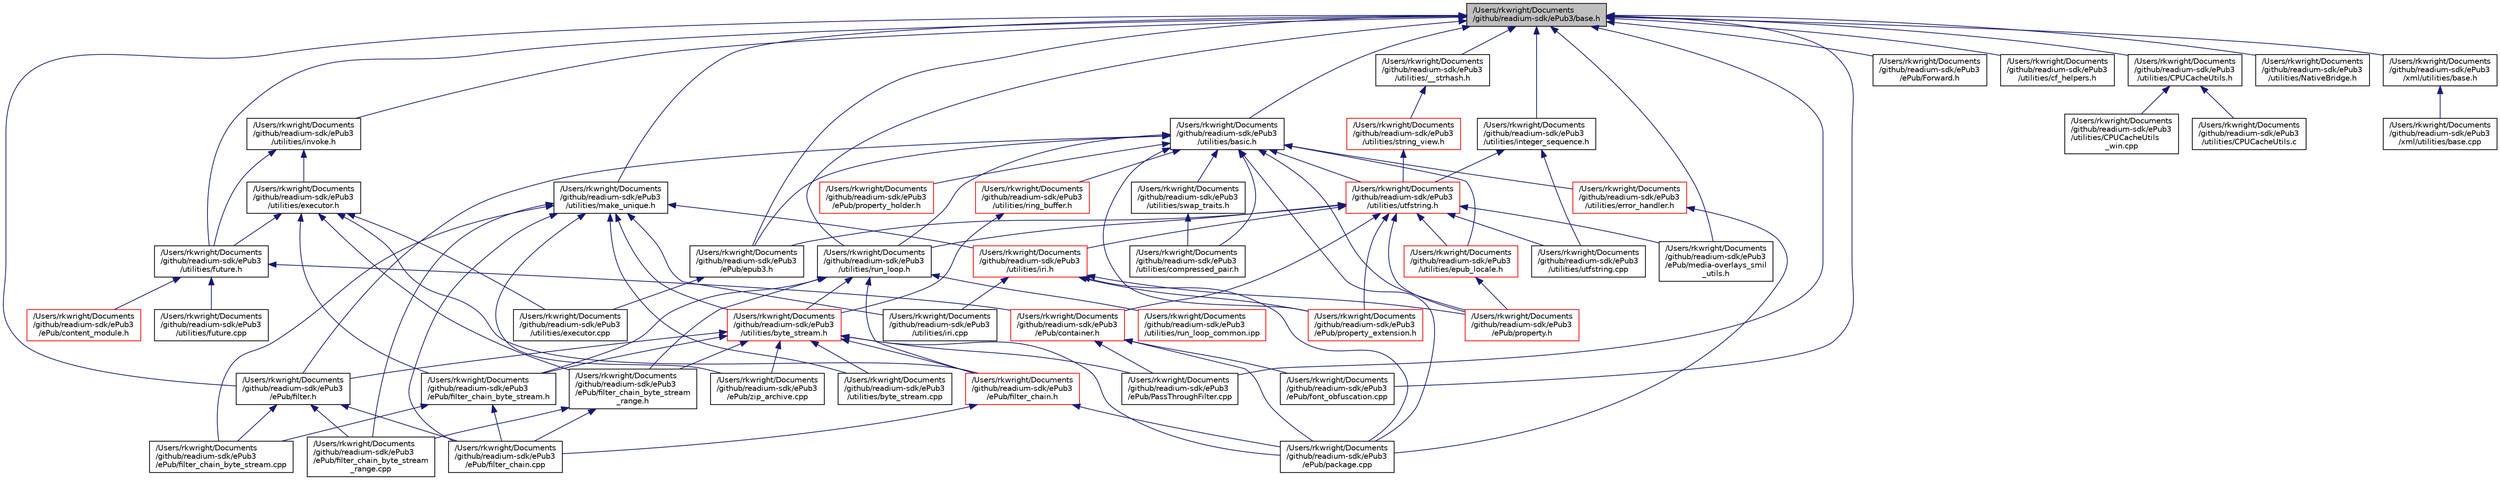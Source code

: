 digraph "/Users/rkwright/Documents/github/readium-sdk/ePub3/base.h"
{
  edge [fontname="Helvetica",fontsize="10",labelfontname="Helvetica",labelfontsize="10"];
  node [fontname="Helvetica",fontsize="10",shape=record];
  Node1 [label="/Users/rkwright/Documents\l/github/readium-sdk/ePub3/base.h",height=0.2,width=0.4,color="black", fillcolor="grey75", style="filled" fontcolor="black"];
  Node1 -> Node2 [dir="back",color="midnightblue",fontsize="10",style="solid",fontname="Helvetica"];
  Node2 [label="/Users/rkwright/Documents\l/github/readium-sdk/ePub3\l/ePub/epub3.h",height=0.2,width=0.4,color="black", fillcolor="white", style="filled",URL="$epub3_8h.xhtml"];
  Node2 -> Node3 [dir="back",color="midnightblue",fontsize="10",style="solid",fontname="Helvetica"];
  Node3 [label="/Users/rkwright/Documents\l/github/readium-sdk/ePub3\l/utilities/executor.cpp",height=0.2,width=0.4,color="black", fillcolor="white", style="filled",URL="$executor_8cpp.xhtml"];
  Node1 -> Node4 [dir="back",color="midnightblue",fontsize="10",style="solid",fontname="Helvetica"];
  Node4 [label="/Users/rkwright/Documents\l/github/readium-sdk/ePub3\l/ePub/filter.h",height=0.2,width=0.4,color="black", fillcolor="white", style="filled",URL="$filter_8h.xhtml"];
  Node4 -> Node5 [dir="back",color="midnightblue",fontsize="10",style="solid",fontname="Helvetica"];
  Node5 [label="/Users/rkwright/Documents\l/github/readium-sdk/ePub3\l/ePub/filter_chain.cpp",height=0.2,width=0.4,color="black", fillcolor="white", style="filled",URL="$filter__chain_8cpp.xhtml"];
  Node4 -> Node6 [dir="back",color="midnightblue",fontsize="10",style="solid",fontname="Helvetica"];
  Node6 [label="/Users/rkwright/Documents\l/github/readium-sdk/ePub3\l/ePub/filter_chain_byte_stream.cpp",height=0.2,width=0.4,color="black", fillcolor="white", style="filled",URL="$filter__chain__byte__stream_8cpp.xhtml"];
  Node4 -> Node7 [dir="back",color="midnightblue",fontsize="10",style="solid",fontname="Helvetica"];
  Node7 [label="/Users/rkwright/Documents\l/github/readium-sdk/ePub3\l/ePub/filter_chain_byte_stream\l_range.cpp",height=0.2,width=0.4,color="black", fillcolor="white", style="filled",URL="$filter__chain__byte__stream__range_8cpp.xhtml"];
  Node1 -> Node8 [dir="back",color="midnightblue",fontsize="10",style="solid",fontname="Helvetica"];
  Node8 [label="/Users/rkwright/Documents\l/github/readium-sdk/ePub3\l/ePub/font_obfuscation.cpp",height=0.2,width=0.4,color="black", fillcolor="white", style="filled",URL="$font__obfuscation_8cpp.xhtml"];
  Node1 -> Node9 [dir="back",color="midnightblue",fontsize="10",style="solid",fontname="Helvetica"];
  Node9 [label="/Users/rkwright/Documents\l/github/readium-sdk/ePub3\l/ePub/Forward.h",height=0.2,width=0.4,color="black", fillcolor="white", style="filled",URL="$_forward_8h.xhtml"];
  Node1 -> Node10 [dir="back",color="midnightblue",fontsize="10",style="solid",fontname="Helvetica"];
  Node10 [label="/Users/rkwright/Documents\l/github/readium-sdk/ePub3\l/ePub/media-overlays_smil\l_utils.h",height=0.2,width=0.4,color="black", fillcolor="white", style="filled",URL="$media-overlays__smil__utils_8h.xhtml"];
  Node1 -> Node11 [dir="back",color="midnightblue",fontsize="10",style="solid",fontname="Helvetica"];
  Node11 [label="/Users/rkwright/Documents\l/github/readium-sdk/ePub3\l/ePub/PassThroughFilter.cpp",height=0.2,width=0.4,color="black", fillcolor="white", style="filled",URL="$_pass_through_filter_8cpp.xhtml"];
  Node1 -> Node12 [dir="back",color="midnightblue",fontsize="10",style="solid",fontname="Helvetica"];
  Node12 [label="/Users/rkwright/Documents\l/github/readium-sdk/ePub3\l/utilities/__strhash.h",height=0.2,width=0.4,color="black", fillcolor="white", style="filled",URL="$____strhash_8h.xhtml"];
  Node12 -> Node13 [dir="back",color="midnightblue",fontsize="10",style="solid",fontname="Helvetica"];
  Node13 [label="/Users/rkwright/Documents\l/github/readium-sdk/ePub3\l/utilities/string_view.h",height=0.2,width=0.4,color="red", fillcolor="white", style="filled",URL="$string__view_8h.xhtml"];
  Node13 -> Node14 [dir="back",color="midnightblue",fontsize="10",style="solid",fontname="Helvetica"];
  Node14 [label="/Users/rkwright/Documents\l/github/readium-sdk/ePub3\l/utilities/utfstring.h",height=0.2,width=0.4,color="red", fillcolor="white", style="filled",URL="$utfstring_8h.xhtml"];
  Node14 -> Node15 [dir="back",color="midnightblue",fontsize="10",style="solid",fontname="Helvetica"];
  Node15 [label="/Users/rkwright/Documents\l/github/readium-sdk/ePub3\l/ePub/container.h",height=0.2,width=0.4,color="red", fillcolor="white", style="filled",URL="$container_8h.xhtml"];
  Node15 -> Node8 [dir="back",color="midnightblue",fontsize="10",style="solid",fontname="Helvetica"];
  Node15 -> Node16 [dir="back",color="midnightblue",fontsize="10",style="solid",fontname="Helvetica"];
  Node16 [label="/Users/rkwright/Documents\l/github/readium-sdk/ePub3\l/ePub/package.cpp",height=0.2,width=0.4,color="black", fillcolor="white", style="filled",URL="$package_8cpp.xhtml"];
  Node15 -> Node11 [dir="back",color="midnightblue",fontsize="10",style="solid",fontname="Helvetica"];
  Node14 -> Node2 [dir="back",color="midnightblue",fontsize="10",style="solid",fontname="Helvetica"];
  Node14 -> Node10 [dir="back",color="midnightblue",fontsize="10",style="solid",fontname="Helvetica"];
  Node14 -> Node17 [dir="back",color="midnightblue",fontsize="10",style="solid",fontname="Helvetica"];
  Node17 [label="/Users/rkwright/Documents\l/github/readium-sdk/ePub3\l/ePub/property.h",height=0.2,width=0.4,color="red", fillcolor="white", style="filled",URL="$property_8h.xhtml"];
  Node14 -> Node18 [dir="back",color="midnightblue",fontsize="10",style="solid",fontname="Helvetica"];
  Node18 [label="/Users/rkwright/Documents\l/github/readium-sdk/ePub3\l/ePub/property_extension.h",height=0.2,width=0.4,color="red", fillcolor="white", style="filled",URL="$property__extension_8h.xhtml"];
  Node14 -> Node19 [dir="back",color="midnightblue",fontsize="10",style="solid",fontname="Helvetica"];
  Node19 [label="/Users/rkwright/Documents\l/github/readium-sdk/ePub3\l/utilities/epub_locale.h",height=0.2,width=0.4,color="red", fillcolor="white", style="filled",URL="$epub__locale_8h.xhtml"];
  Node19 -> Node17 [dir="back",color="midnightblue",fontsize="10",style="solid",fontname="Helvetica"];
  Node14 -> Node20 [dir="back",color="midnightblue",fontsize="10",style="solid",fontname="Helvetica"];
  Node20 [label="/Users/rkwright/Documents\l/github/readium-sdk/ePub3\l/utilities/iri.h",height=0.2,width=0.4,color="red", fillcolor="white", style="filled",URL="$iri_8h.xhtml"];
  Node20 -> Node16 [dir="back",color="midnightblue",fontsize="10",style="solid",fontname="Helvetica"];
  Node20 -> Node17 [dir="back",color="midnightblue",fontsize="10",style="solid",fontname="Helvetica"];
  Node20 -> Node18 [dir="back",color="midnightblue",fontsize="10",style="solid",fontname="Helvetica"];
  Node20 -> Node21 [dir="back",color="midnightblue",fontsize="10",style="solid",fontname="Helvetica"];
  Node21 [label="/Users/rkwright/Documents\l/github/readium-sdk/ePub3\l/utilities/iri.cpp",height=0.2,width=0.4,color="black", fillcolor="white", style="filled",URL="$iri_8cpp.xhtml"];
  Node14 -> Node22 [dir="back",color="midnightblue",fontsize="10",style="solid",fontname="Helvetica"];
  Node22 [label="/Users/rkwright/Documents\l/github/readium-sdk/ePub3\l/utilities/run_loop.h",height=0.2,width=0.4,color="black", fillcolor="white", style="filled",URL="$run__loop_8h.xhtml"];
  Node22 -> Node23 [dir="back",color="midnightblue",fontsize="10",style="solid",fontname="Helvetica"];
  Node23 [label="/Users/rkwright/Documents\l/github/readium-sdk/ePub3\l/ePub/filter_chain.h",height=0.2,width=0.4,color="red", fillcolor="white", style="filled",URL="$filter__chain_8h.xhtml"];
  Node23 -> Node5 [dir="back",color="midnightblue",fontsize="10",style="solid",fontname="Helvetica"];
  Node23 -> Node16 [dir="back",color="midnightblue",fontsize="10",style="solid",fontname="Helvetica"];
  Node22 -> Node24 [dir="back",color="midnightblue",fontsize="10",style="solid",fontname="Helvetica"];
  Node24 [label="/Users/rkwright/Documents\l/github/readium-sdk/ePub3\l/ePub/filter_chain_byte_stream.h",height=0.2,width=0.4,color="black", fillcolor="white", style="filled",URL="$filter__chain__byte__stream_8h.xhtml"];
  Node24 -> Node5 [dir="back",color="midnightblue",fontsize="10",style="solid",fontname="Helvetica"];
  Node24 -> Node6 [dir="back",color="midnightblue",fontsize="10",style="solid",fontname="Helvetica"];
  Node22 -> Node25 [dir="back",color="midnightblue",fontsize="10",style="solid",fontname="Helvetica"];
  Node25 [label="/Users/rkwright/Documents\l/github/readium-sdk/ePub3\l/ePub/filter_chain_byte_stream\l_range.h",height=0.2,width=0.4,color="black", fillcolor="white", style="filled",URL="$filter__chain__byte__stream__range_8h.xhtml"];
  Node25 -> Node5 [dir="back",color="midnightblue",fontsize="10",style="solid",fontname="Helvetica"];
  Node25 -> Node7 [dir="back",color="midnightblue",fontsize="10",style="solid",fontname="Helvetica"];
  Node22 -> Node26 [dir="back",color="midnightblue",fontsize="10",style="solid",fontname="Helvetica"];
  Node26 [label="/Users/rkwright/Documents\l/github/readium-sdk/ePub3\l/utilities/byte_stream.h",height=0.2,width=0.4,color="red", fillcolor="white", style="filled",URL="$byte__stream_8h.xhtml"];
  Node26 -> Node4 [dir="back",color="midnightblue",fontsize="10",style="solid",fontname="Helvetica"];
  Node26 -> Node23 [dir="back",color="midnightblue",fontsize="10",style="solid",fontname="Helvetica"];
  Node26 -> Node24 [dir="back",color="midnightblue",fontsize="10",style="solid",fontname="Helvetica"];
  Node26 -> Node25 [dir="back",color="midnightblue",fontsize="10",style="solid",fontname="Helvetica"];
  Node26 -> Node16 [dir="back",color="midnightblue",fontsize="10",style="solid",fontname="Helvetica"];
  Node26 -> Node11 [dir="back",color="midnightblue",fontsize="10",style="solid",fontname="Helvetica"];
  Node26 -> Node27 [dir="back",color="midnightblue",fontsize="10",style="solid",fontname="Helvetica"];
  Node27 [label="/Users/rkwright/Documents\l/github/readium-sdk/ePub3\l/ePub/zip_archive.cpp",height=0.2,width=0.4,color="black", fillcolor="white", style="filled",URL="$zip__archive_8cpp.xhtml"];
  Node26 -> Node28 [dir="back",color="midnightblue",fontsize="10",style="solid",fontname="Helvetica"];
  Node28 [label="/Users/rkwright/Documents\l/github/readium-sdk/ePub3\l/utilities/byte_stream.cpp",height=0.2,width=0.4,color="black", fillcolor="white", style="filled",URL="$byte__stream_8cpp.xhtml"];
  Node22 -> Node29 [dir="back",color="midnightblue",fontsize="10",style="solid",fontname="Helvetica"];
  Node29 [label="/Users/rkwright/Documents\l/github/readium-sdk/ePub3\l/utilities/run_loop_common.ipp",height=0.2,width=0.4,color="red", fillcolor="white", style="filled",URL="$run__loop__common_8ipp.xhtml"];
  Node14 -> Node30 [dir="back",color="midnightblue",fontsize="10",style="solid",fontname="Helvetica"];
  Node30 [label="/Users/rkwright/Documents\l/github/readium-sdk/ePub3\l/utilities/utfstring.cpp",height=0.2,width=0.4,color="black", fillcolor="white", style="filled",URL="$utfstring_8cpp.xhtml"];
  Node1 -> Node31 [dir="back",color="midnightblue",fontsize="10",style="solid",fontname="Helvetica"];
  Node31 [label="/Users/rkwright/Documents\l/github/readium-sdk/ePub3\l/utilities/basic.h",height=0.2,width=0.4,color="black", fillcolor="white", style="filled",URL="$basic_8h.xhtml"];
  Node31 -> Node2 [dir="back",color="midnightblue",fontsize="10",style="solid",fontname="Helvetica"];
  Node31 -> Node4 [dir="back",color="midnightblue",fontsize="10",style="solid",fontname="Helvetica"];
  Node31 -> Node16 [dir="back",color="midnightblue",fontsize="10",style="solid",fontname="Helvetica"];
  Node31 -> Node17 [dir="back",color="midnightblue",fontsize="10",style="solid",fontname="Helvetica"];
  Node31 -> Node18 [dir="back",color="midnightblue",fontsize="10",style="solid",fontname="Helvetica"];
  Node31 -> Node32 [dir="back",color="midnightblue",fontsize="10",style="solid",fontname="Helvetica"];
  Node32 [label="/Users/rkwright/Documents\l/github/readium-sdk/ePub3\l/ePub/property_holder.h",height=0.2,width=0.4,color="red", fillcolor="white", style="filled",URL="$property__holder_8h.xhtml"];
  Node31 -> Node33 [dir="back",color="midnightblue",fontsize="10",style="solid",fontname="Helvetica"];
  Node33 [label="/Users/rkwright/Documents\l/github/readium-sdk/ePub3\l/utilities/compressed_pair.h",height=0.2,width=0.4,color="black", fillcolor="white", style="filled",URL="$compressed__pair_8h.xhtml"];
  Node31 -> Node34 [dir="back",color="midnightblue",fontsize="10",style="solid",fontname="Helvetica"];
  Node34 [label="/Users/rkwright/Documents\l/github/readium-sdk/ePub3\l/utilities/swap_traits.h",height=0.2,width=0.4,color="black", fillcolor="white", style="filled",URL="$swap__traits_8h.xhtml"];
  Node34 -> Node33 [dir="back",color="midnightblue",fontsize="10",style="solid",fontname="Helvetica"];
  Node31 -> Node19 [dir="back",color="midnightblue",fontsize="10",style="solid",fontname="Helvetica"];
  Node31 -> Node35 [dir="back",color="midnightblue",fontsize="10",style="solid",fontname="Helvetica"];
  Node35 [label="/Users/rkwright/Documents\l/github/readium-sdk/ePub3\l/utilities/error_handler.h",height=0.2,width=0.4,color="red", fillcolor="white", style="filled",URL="$error__handler_8h.xhtml"];
  Node35 -> Node16 [dir="back",color="midnightblue",fontsize="10",style="solid",fontname="Helvetica"];
  Node31 -> Node36 [dir="back",color="midnightblue",fontsize="10",style="solid",fontname="Helvetica"];
  Node36 [label="/Users/rkwright/Documents\l/github/readium-sdk/ePub3\l/utilities/ring_buffer.h",height=0.2,width=0.4,color="red", fillcolor="white", style="filled",URL="$ring__buffer_8h.xhtml"];
  Node36 -> Node26 [dir="back",color="midnightblue",fontsize="10",style="solid",fontname="Helvetica"];
  Node31 -> Node22 [dir="back",color="midnightblue",fontsize="10",style="solid",fontname="Helvetica"];
  Node31 -> Node14 [dir="back",color="midnightblue",fontsize="10",style="solid",fontname="Helvetica"];
  Node1 -> Node37 [dir="back",color="midnightblue",fontsize="10",style="solid",fontname="Helvetica"];
  Node37 [label="/Users/rkwright/Documents\l/github/readium-sdk/ePub3\l/utilities/cf_helpers.h",height=0.2,width=0.4,color="black", fillcolor="white", style="filled",URL="$cf__helpers_8h.xhtml"];
  Node1 -> Node38 [dir="back",color="midnightblue",fontsize="10",style="solid",fontname="Helvetica"];
  Node38 [label="/Users/rkwright/Documents\l/github/readium-sdk/ePub3\l/utilities/CPUCacheUtils.h",height=0.2,width=0.4,color="black", fillcolor="white", style="filled",URL="$_c_p_u_cache_utils_8h.xhtml"];
  Node38 -> Node39 [dir="back",color="midnightblue",fontsize="10",style="solid",fontname="Helvetica"];
  Node39 [label="/Users/rkwright/Documents\l/github/readium-sdk/ePub3\l/utilities/CPUCacheUtils.c",height=0.2,width=0.4,color="black", fillcolor="white", style="filled",URL="$_c_p_u_cache_utils_8c.xhtml"];
  Node38 -> Node40 [dir="back",color="midnightblue",fontsize="10",style="solid",fontname="Helvetica"];
  Node40 [label="/Users/rkwright/Documents\l/github/readium-sdk/ePub3\l/utilities/CPUCacheUtils\l_win.cpp",height=0.2,width=0.4,color="black", fillcolor="white", style="filled",URL="$_c_p_u_cache_utils__win_8cpp.xhtml"];
  Node1 -> Node41 [dir="back",color="midnightblue",fontsize="10",style="solid",fontname="Helvetica"];
  Node41 [label="/Users/rkwright/Documents\l/github/readium-sdk/ePub3\l/utilities/future.h",height=0.2,width=0.4,color="black", fillcolor="white", style="filled",URL="$future_8h.xhtml"];
  Node41 -> Node15 [dir="back",color="midnightblue",fontsize="10",style="solid",fontname="Helvetica"];
  Node41 -> Node42 [dir="back",color="midnightblue",fontsize="10",style="solid",fontname="Helvetica"];
  Node42 [label="/Users/rkwright/Documents\l/github/readium-sdk/ePub3\l/ePub/content_module.h",height=0.2,width=0.4,color="red", fillcolor="white", style="filled",URL="$content__module_8h.xhtml"];
  Node41 -> Node43 [dir="back",color="midnightblue",fontsize="10",style="solid",fontname="Helvetica"];
  Node43 [label="/Users/rkwright/Documents\l/github/readium-sdk/ePub3\l/utilities/future.cpp",height=0.2,width=0.4,color="black", fillcolor="white", style="filled",URL="$future_8cpp.xhtml"];
  Node1 -> Node44 [dir="back",color="midnightblue",fontsize="10",style="solid",fontname="Helvetica"];
  Node44 [label="/Users/rkwright/Documents\l/github/readium-sdk/ePub3\l/utilities/integer_sequence.h",height=0.2,width=0.4,color="black", fillcolor="white", style="filled",URL="$integer__sequence_8h.xhtml"];
  Node44 -> Node14 [dir="back",color="midnightblue",fontsize="10",style="solid",fontname="Helvetica"];
  Node44 -> Node30 [dir="back",color="midnightblue",fontsize="10",style="solid",fontname="Helvetica"];
  Node1 -> Node45 [dir="back",color="midnightblue",fontsize="10",style="solid",fontname="Helvetica"];
  Node45 [label="/Users/rkwright/Documents\l/github/readium-sdk/ePub3\l/utilities/invoke.h",height=0.2,width=0.4,color="black", fillcolor="white", style="filled",URL="$invoke_8h.xhtml"];
  Node45 -> Node46 [dir="back",color="midnightblue",fontsize="10",style="solid",fontname="Helvetica"];
  Node46 [label="/Users/rkwright/Documents\l/github/readium-sdk/ePub3\l/utilities/executor.h",height=0.2,width=0.4,color="black", fillcolor="white", style="filled",URL="$executor_8h.xhtml"];
  Node46 -> Node23 [dir="back",color="midnightblue",fontsize="10",style="solid",fontname="Helvetica"];
  Node46 -> Node24 [dir="back",color="midnightblue",fontsize="10",style="solid",fontname="Helvetica"];
  Node46 -> Node25 [dir="back",color="midnightblue",fontsize="10",style="solid",fontname="Helvetica"];
  Node46 -> Node3 [dir="back",color="midnightblue",fontsize="10",style="solid",fontname="Helvetica"];
  Node46 -> Node41 [dir="back",color="midnightblue",fontsize="10",style="solid",fontname="Helvetica"];
  Node45 -> Node41 [dir="back",color="midnightblue",fontsize="10",style="solid",fontname="Helvetica"];
  Node1 -> Node47 [dir="back",color="midnightblue",fontsize="10",style="solid",fontname="Helvetica"];
  Node47 [label="/Users/rkwright/Documents\l/github/readium-sdk/ePub3\l/utilities/make_unique.h",height=0.2,width=0.4,color="black", fillcolor="white", style="filled",URL="$make__unique_8h.xhtml"];
  Node47 -> Node5 [dir="back",color="midnightblue",fontsize="10",style="solid",fontname="Helvetica"];
  Node47 -> Node6 [dir="back",color="midnightblue",fontsize="10",style="solid",fontname="Helvetica"];
  Node47 -> Node7 [dir="back",color="midnightblue",fontsize="10",style="solid",fontname="Helvetica"];
  Node47 -> Node27 [dir="back",color="midnightblue",fontsize="10",style="solid",fontname="Helvetica"];
  Node47 -> Node26 [dir="back",color="midnightblue",fontsize="10",style="solid",fontname="Helvetica"];
  Node47 -> Node28 [dir="back",color="midnightblue",fontsize="10",style="solid",fontname="Helvetica"];
  Node47 -> Node20 [dir="back",color="midnightblue",fontsize="10",style="solid",fontname="Helvetica"];
  Node47 -> Node21 [dir="back",color="midnightblue",fontsize="10",style="solid",fontname="Helvetica"];
  Node1 -> Node48 [dir="back",color="midnightblue",fontsize="10",style="solid",fontname="Helvetica"];
  Node48 [label="/Users/rkwright/Documents\l/github/readium-sdk/ePub3\l/utilities/NativeBridge.h",height=0.2,width=0.4,color="black", fillcolor="white", style="filled",URL="$_native_bridge_8h.xhtml"];
  Node1 -> Node22 [dir="back",color="midnightblue",fontsize="10",style="solid",fontname="Helvetica"];
  Node1 -> Node49 [dir="back",color="midnightblue",fontsize="10",style="solid",fontname="Helvetica"];
  Node49 [label="/Users/rkwright/Documents\l/github/readium-sdk/ePub3\l/xml/utilities/base.h",height=0.2,width=0.4,color="black", fillcolor="white", style="filled",URL="$xml_2utilities_2base_8h.xhtml"];
  Node49 -> Node50 [dir="back",color="midnightblue",fontsize="10",style="solid",fontname="Helvetica"];
  Node50 [label="/Users/rkwright/Documents\l/github/readium-sdk/ePub3\l/xml/utilities/base.cpp",height=0.2,width=0.4,color="black", fillcolor="white", style="filled",URL="$base_8cpp.xhtml"];
}
